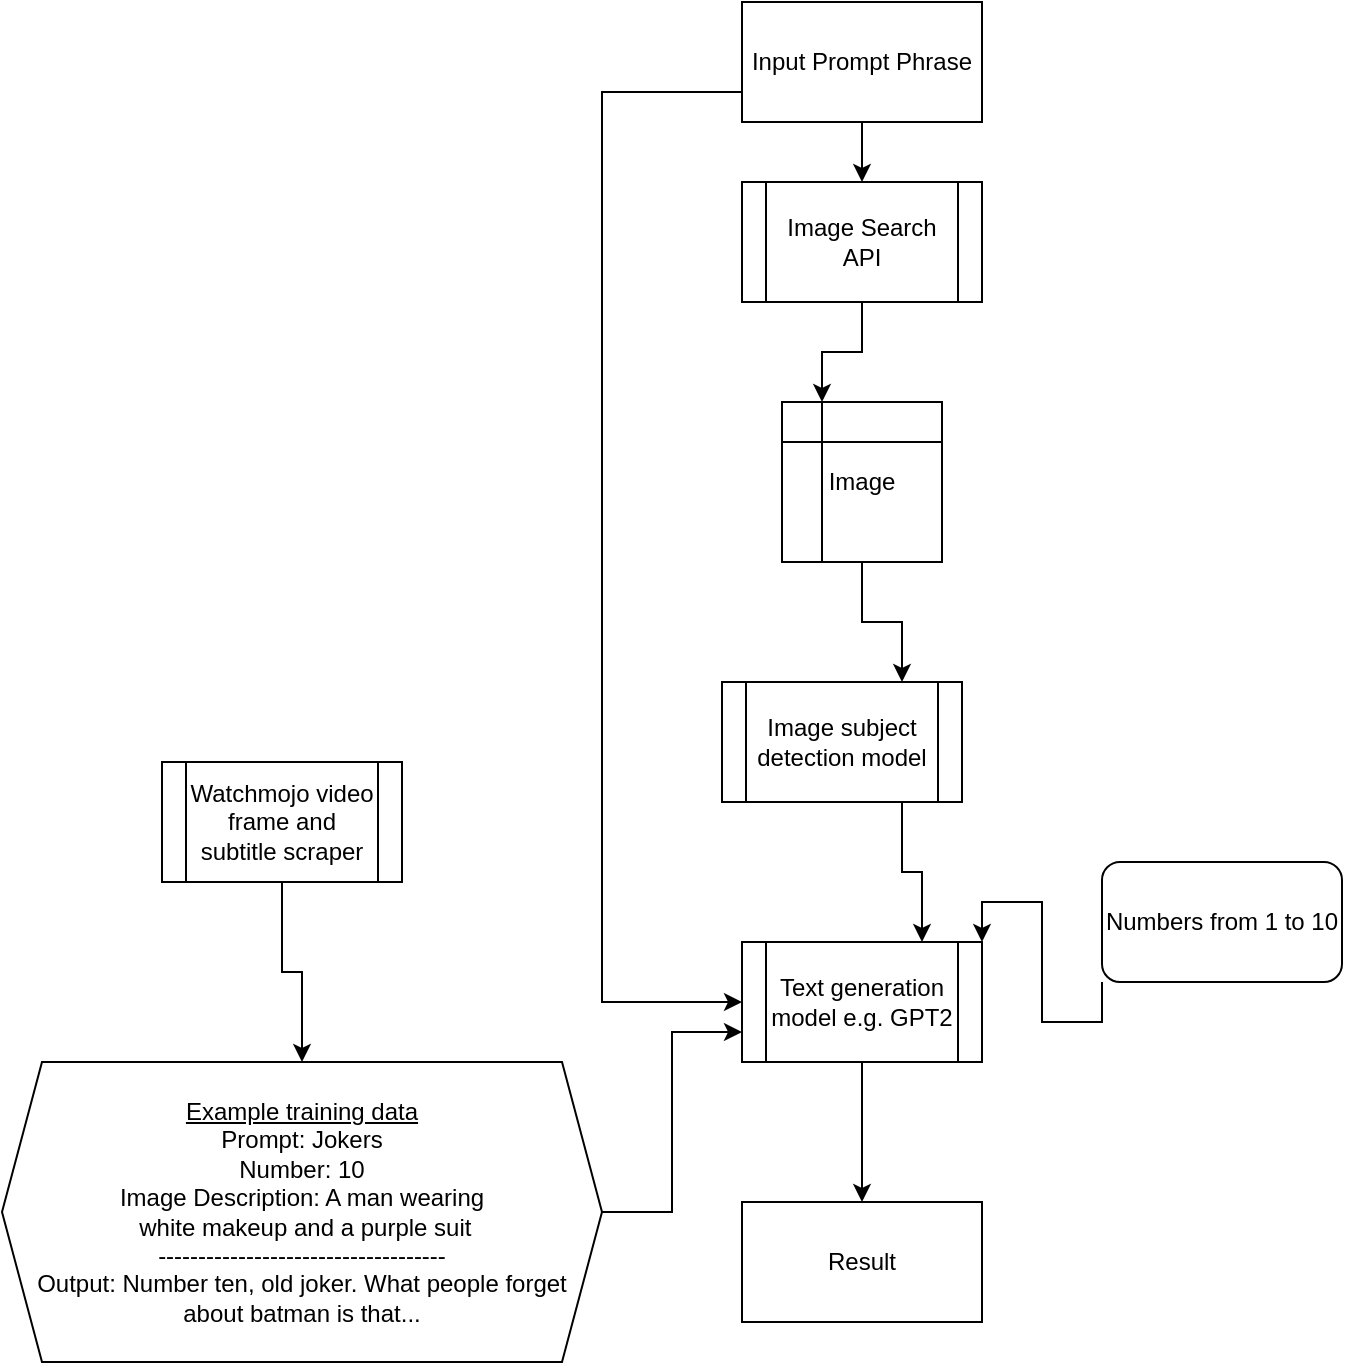 <mxfile version="14.1.8" type="device"><diagram id="lprfMbC3fwtsNQ5g1vCF" name="Page-1"><mxGraphModel dx="1086" dy="806" grid="1" gridSize="10" guides="1" tooltips="1" connect="1" arrows="1" fold="1" page="1" pageScale="1" pageWidth="1654" pageHeight="1169" math="0" shadow="0"><root><mxCell id="0"/><mxCell id="1" parent="0"/><mxCell id="qCWZ7nW83UqpWl_tb0gL-8" value="" style="edgeStyle=orthogonalEdgeStyle;rounded=0;orthogonalLoop=1;jettySize=auto;html=1;" edge="1" parent="1" source="qCWZ7nW83UqpWl_tb0gL-1" target="qCWZ7nW83UqpWl_tb0gL-2"><mxGeometry relative="1" as="geometry"/></mxCell><mxCell id="qCWZ7nW83UqpWl_tb0gL-27" style="edgeStyle=orthogonalEdgeStyle;rounded=0;orthogonalLoop=1;jettySize=auto;html=1;exitX=0;exitY=0.75;exitDx=0;exitDy=0;entryX=0;entryY=0.5;entryDx=0;entryDy=0;" edge="1" parent="1" source="qCWZ7nW83UqpWl_tb0gL-1" target="qCWZ7nW83UqpWl_tb0gL-22"><mxGeometry relative="1" as="geometry"><Array as="points"><mxPoint x="420" y="125"/><mxPoint x="420" y="580"/></Array></mxGeometry></mxCell><mxCell id="qCWZ7nW83UqpWl_tb0gL-1" value="Input Prompt Phrase" style="rounded=0;whiteSpace=wrap;html=1;" vertex="1" parent="1"><mxGeometry x="490" y="80" width="120" height="60" as="geometry"/></mxCell><mxCell id="qCWZ7nW83UqpWl_tb0gL-11" style="edgeStyle=orthogonalEdgeStyle;rounded=0;orthogonalLoop=1;jettySize=auto;html=1;exitX=0.5;exitY=1;exitDx=0;exitDy=0;entryX=0.25;entryY=0;entryDx=0;entryDy=0;" edge="1" parent="1" source="qCWZ7nW83UqpWl_tb0gL-2" target="qCWZ7nW83UqpWl_tb0gL-5"><mxGeometry relative="1" as="geometry"/></mxCell><mxCell id="qCWZ7nW83UqpWl_tb0gL-2" value="Image Search API" style="shape=process;whiteSpace=wrap;html=1;backgroundOutline=1;" vertex="1" parent="1"><mxGeometry x="490" y="170" width="120" height="60" as="geometry"/></mxCell><mxCell id="qCWZ7nW83UqpWl_tb0gL-18" style="edgeStyle=orthogonalEdgeStyle;rounded=0;orthogonalLoop=1;jettySize=auto;html=1;exitX=0.5;exitY=1;exitDx=0;exitDy=0;entryX=0.75;entryY=0;entryDx=0;entryDy=0;" edge="1" parent="1" source="qCWZ7nW83UqpWl_tb0gL-5" target="qCWZ7nW83UqpWl_tb0gL-14"><mxGeometry relative="1" as="geometry"/></mxCell><mxCell id="qCWZ7nW83UqpWl_tb0gL-5" value="Image" style="shape=internalStorage;whiteSpace=wrap;html=1;backgroundOutline=1;" vertex="1" parent="1"><mxGeometry x="510" y="280" width="80" height="80" as="geometry"/></mxCell><mxCell id="qCWZ7nW83UqpWl_tb0gL-24" style="edgeStyle=orthogonalEdgeStyle;rounded=0;orthogonalLoop=1;jettySize=auto;html=1;exitX=0.75;exitY=1;exitDx=0;exitDy=0;entryX=0.75;entryY=0;entryDx=0;entryDy=0;" edge="1" parent="1" source="qCWZ7nW83UqpWl_tb0gL-14" target="qCWZ7nW83UqpWl_tb0gL-22"><mxGeometry relative="1" as="geometry"/></mxCell><mxCell id="qCWZ7nW83UqpWl_tb0gL-14" value="Image subject detection model" style="shape=process;whiteSpace=wrap;html=1;backgroundOutline=1;" vertex="1" parent="1"><mxGeometry x="480" y="420" width="120" height="60" as="geometry"/></mxCell><mxCell id="qCWZ7nW83UqpWl_tb0gL-23" style="edgeStyle=orthogonalEdgeStyle;rounded=0;orthogonalLoop=1;jettySize=auto;html=1;exitX=0;exitY=1;exitDx=0;exitDy=0;entryX=1;entryY=0;entryDx=0;entryDy=0;" edge="1" parent="1" source="qCWZ7nW83UqpWl_tb0gL-21" target="qCWZ7nW83UqpWl_tb0gL-22"><mxGeometry relative="1" as="geometry"/></mxCell><mxCell id="qCWZ7nW83UqpWl_tb0gL-21" value="Numbers from 1 to 10" style="rounded=1;whiteSpace=wrap;html=1;" vertex="1" parent="1"><mxGeometry x="670" y="510" width="120" height="60" as="geometry"/></mxCell><mxCell id="qCWZ7nW83UqpWl_tb0gL-29" style="edgeStyle=orthogonalEdgeStyle;rounded=0;orthogonalLoop=1;jettySize=auto;html=1;exitX=0.5;exitY=1;exitDx=0;exitDy=0;entryX=0.5;entryY=0;entryDx=0;entryDy=0;" edge="1" parent="1" source="qCWZ7nW83UqpWl_tb0gL-22" target="qCWZ7nW83UqpWl_tb0gL-28"><mxGeometry relative="1" as="geometry"/></mxCell><mxCell id="qCWZ7nW83UqpWl_tb0gL-22" value="Text generation model e.g. GPT2" style="shape=process;whiteSpace=wrap;html=1;backgroundOutline=1;" vertex="1" parent="1"><mxGeometry x="490" y="550" width="120" height="60" as="geometry"/></mxCell><mxCell id="qCWZ7nW83UqpWl_tb0gL-28" value="Result" style="rounded=0;whiteSpace=wrap;html=1;" vertex="1" parent="1"><mxGeometry x="490" y="680" width="120" height="60" as="geometry"/></mxCell><mxCell id="qCWZ7nW83UqpWl_tb0gL-33" style="edgeStyle=orthogonalEdgeStyle;rounded=0;orthogonalLoop=1;jettySize=auto;html=1;exitX=1;exitY=0.5;exitDx=0;exitDy=0;entryX=0;entryY=0.75;entryDx=0;entryDy=0;" edge="1" parent="1" source="qCWZ7nW83UqpWl_tb0gL-30" target="qCWZ7nW83UqpWl_tb0gL-22"><mxGeometry relative="1" as="geometry"/></mxCell><mxCell id="qCWZ7nW83UqpWl_tb0gL-30" value="&lt;u&gt;Example training data&lt;/u&gt;&lt;br&gt;Prompt: Jokers&lt;br&gt;Number: 10&lt;br&gt;Image Description: A man wearing&lt;br&gt;&amp;nbsp;white makeup and a purple suit&lt;br&gt;------------------------------------&lt;br&gt;Output: Number ten, old joker. What people forget about batman is that..." style="shape=hexagon;perimeter=hexagonPerimeter2;whiteSpace=wrap;html=1;fixedSize=1;align=center;" vertex="1" parent="1"><mxGeometry x="120" y="610" width="300" height="150" as="geometry"/></mxCell><mxCell id="qCWZ7nW83UqpWl_tb0gL-32" style="edgeStyle=orthogonalEdgeStyle;rounded=0;orthogonalLoop=1;jettySize=auto;html=1;exitX=0.5;exitY=1;exitDx=0;exitDy=0;entryX=0.5;entryY=0;entryDx=0;entryDy=0;" edge="1" parent="1" source="qCWZ7nW83UqpWl_tb0gL-31" target="qCWZ7nW83UqpWl_tb0gL-30"><mxGeometry relative="1" as="geometry"/></mxCell><mxCell id="qCWZ7nW83UqpWl_tb0gL-31" value="Watchmojo video frame and subtitle scraper" style="shape=process;whiteSpace=wrap;html=1;backgroundOutline=1;" vertex="1" parent="1"><mxGeometry x="200" y="460" width="120" height="60" as="geometry"/></mxCell></root></mxGraphModel></diagram></mxfile>